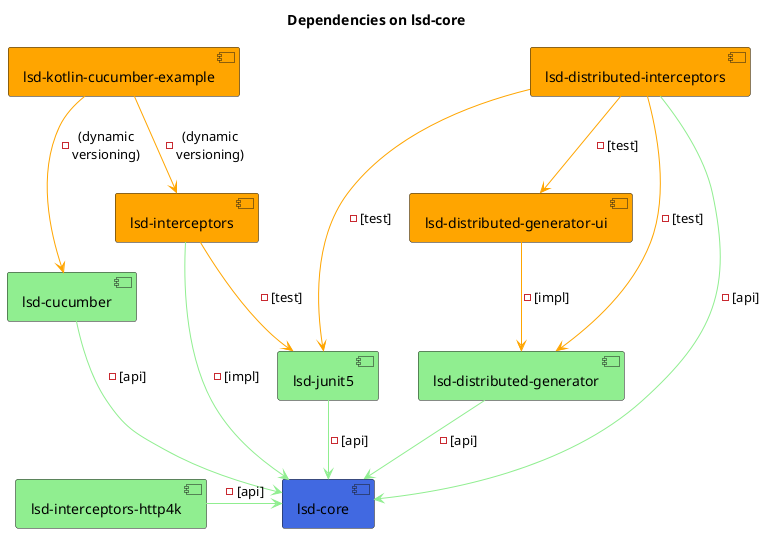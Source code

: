 
' relationships with lsd-core to help with the order of updates when lsd-core changes

@startuml
title Dependencies on lsd-core

component "lsd-core"#royalblue
component "lsd-junit5"#lightgreen
component "lsd-cucumber"#lightgreen
component "lsd-distributed-generator"#lightgreen
component "lsd-interceptors"#orange
component "lsd-distributed-interceptors"#orange
component "lsd-distributed-generator-ui"#orange
component "lsd-kotlin-cucumber-example"#orange
component "lsd-interceptors-http4k" #lightgreen

[lsd-junit5] -[#lightgreen]-> [lsd-core] : -[api]
[lsd-cucumber] -[#lightgreen]-> [lsd-core] : -[api]
[lsd-interceptors] -[#lightgreen]-> [lsd-core] : -[impl]
[lsd-interceptors-http4k] -[#lightgreen]> [lsd-core] : -[api]

[lsd-distributed-generator-ui] -[#orange]-> [lsd-distributed-generator] : -[impl]
[lsd-distributed-generator] -[#lightgreen]-> [lsd-core] : -[api]

[lsd-distributed-interceptors] -[#orange]-> [lsd-distributed-generator] : -[test]
[lsd-distributed-interceptors] -[#orange]-> [lsd-distributed-generator-ui] : -[test]
[lsd-distributed-interceptors] -[#lightgreen]-> [lsd-core] : -[api]
[lsd-distributed-interceptors] -[#orange]-> [lsd-junit5] : -[test]
[lsd-interceptors] -[#orange]-> [lsd-junit5] : -[test]
[lsd-kotlin-cucumber-example] -[#orange]-> [lsd-cucumber] : -(dynamic\nversioning)
[lsd-kotlin-cucumber-example] -[#orange]-> [lsd-interceptors] : -(dynamic\nversioning)

hide unlinked

@enduml